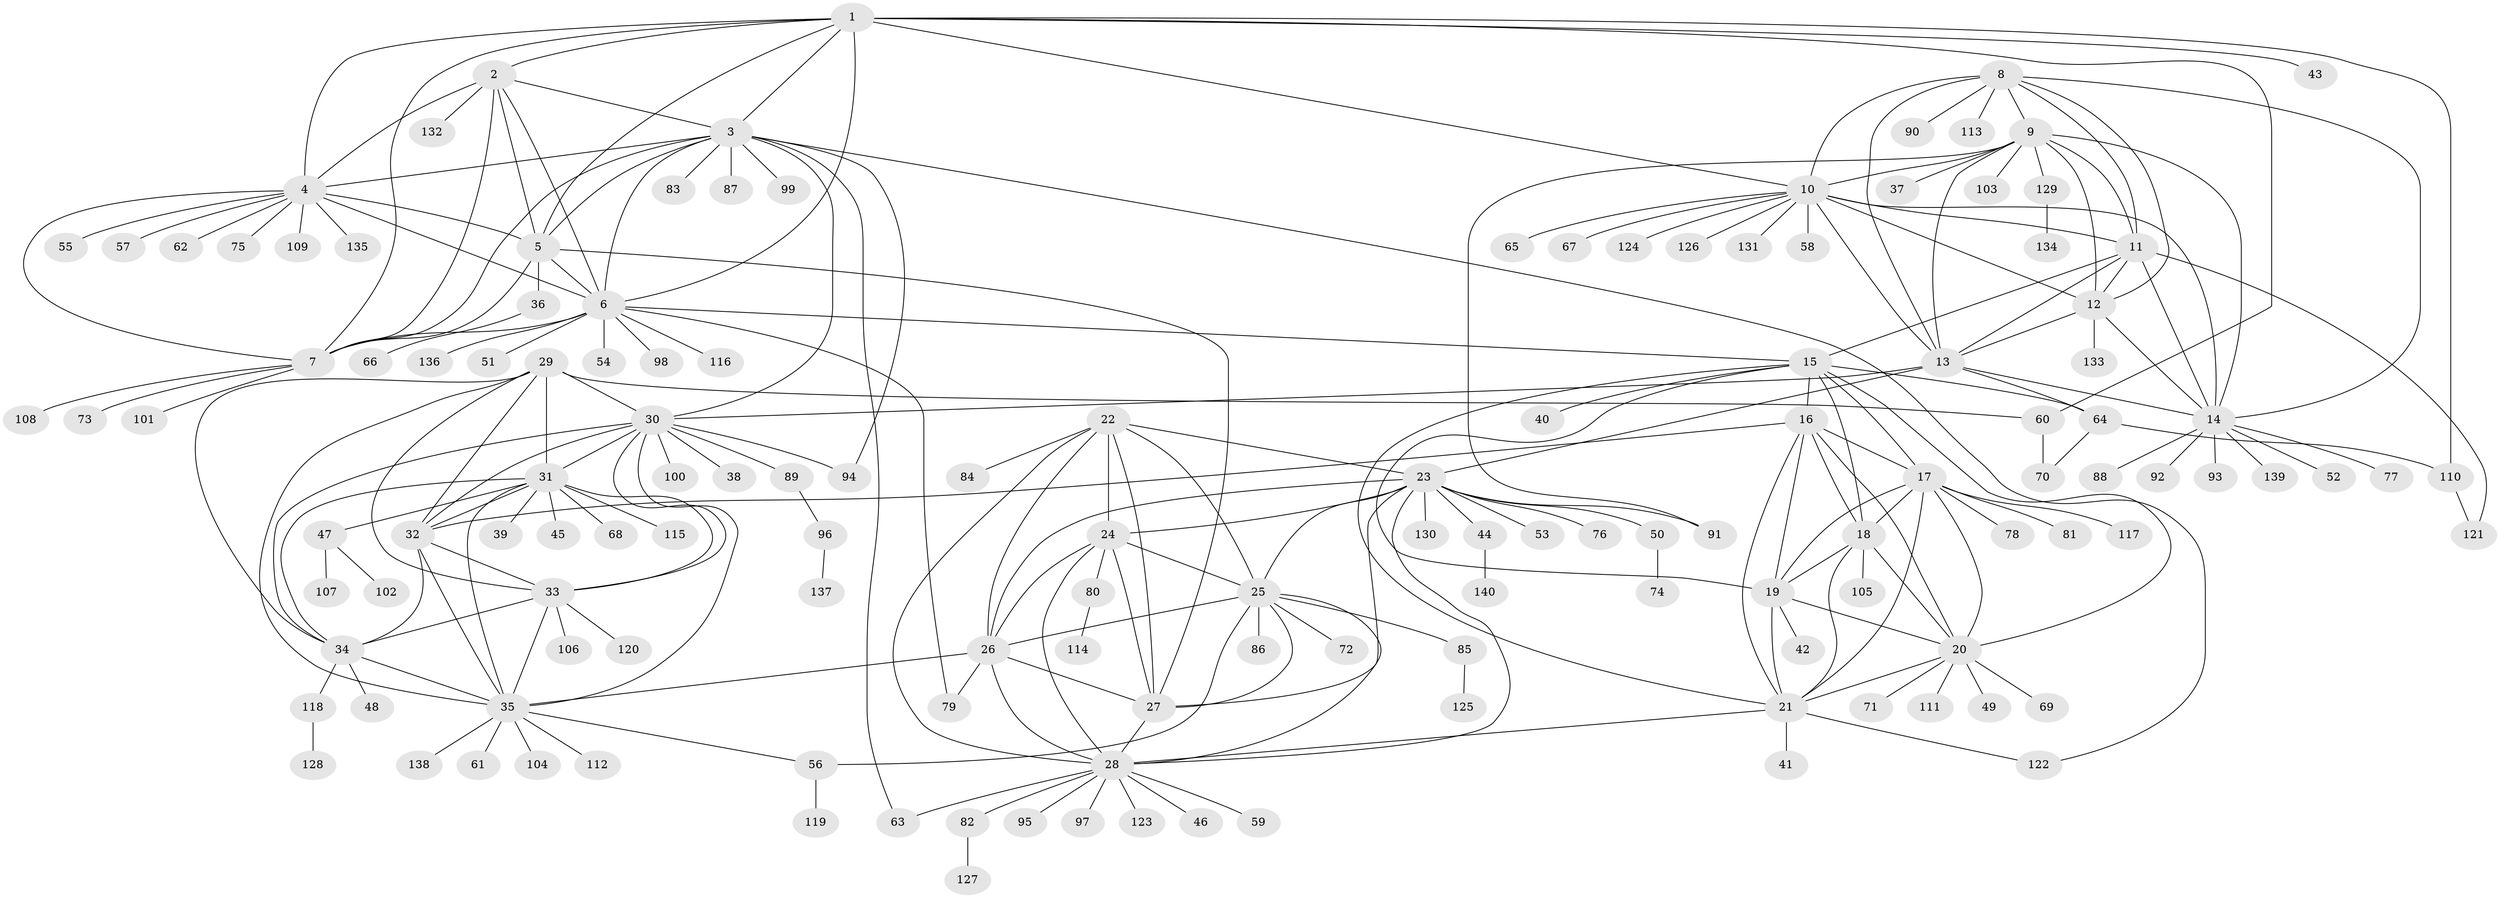 // coarse degree distribution, {8: 0.05714285714285714, 5: 0.07142857142857142, 7: 0.08571428571428572, 6: 0.07142857142857142, 11: 0.02857142857142857, 10: 0.04285714285714286, 4: 0.05714285714285714, 9: 0.014285714285714285, 1: 0.44285714285714284, 2: 0.11428571428571428, 3: 0.014285714285714285}
// Generated by graph-tools (version 1.1) at 2025/52/03/04/25 22:52:25]
// undirected, 140 vertices, 231 edges
graph export_dot {
  node [color=gray90,style=filled];
  1;
  2;
  3;
  4;
  5;
  6;
  7;
  8;
  9;
  10;
  11;
  12;
  13;
  14;
  15;
  16;
  17;
  18;
  19;
  20;
  21;
  22;
  23;
  24;
  25;
  26;
  27;
  28;
  29;
  30;
  31;
  32;
  33;
  34;
  35;
  36;
  37;
  38;
  39;
  40;
  41;
  42;
  43;
  44;
  45;
  46;
  47;
  48;
  49;
  50;
  51;
  52;
  53;
  54;
  55;
  56;
  57;
  58;
  59;
  60;
  61;
  62;
  63;
  64;
  65;
  66;
  67;
  68;
  69;
  70;
  71;
  72;
  73;
  74;
  75;
  76;
  77;
  78;
  79;
  80;
  81;
  82;
  83;
  84;
  85;
  86;
  87;
  88;
  89;
  90;
  91;
  92;
  93;
  94;
  95;
  96;
  97;
  98;
  99;
  100;
  101;
  102;
  103;
  104;
  105;
  106;
  107;
  108;
  109;
  110;
  111;
  112;
  113;
  114;
  115;
  116;
  117;
  118;
  119;
  120;
  121;
  122;
  123;
  124;
  125;
  126;
  127;
  128;
  129;
  130;
  131;
  132;
  133;
  134;
  135;
  136;
  137;
  138;
  139;
  140;
  1 -- 2;
  1 -- 3;
  1 -- 4;
  1 -- 5;
  1 -- 6;
  1 -- 7;
  1 -- 10;
  1 -- 43;
  1 -- 60;
  1 -- 110;
  2 -- 3;
  2 -- 4;
  2 -- 5;
  2 -- 6;
  2 -- 7;
  2 -- 132;
  3 -- 4;
  3 -- 5;
  3 -- 6;
  3 -- 7;
  3 -- 30;
  3 -- 63;
  3 -- 83;
  3 -- 87;
  3 -- 94;
  3 -- 99;
  3 -- 122;
  4 -- 5;
  4 -- 6;
  4 -- 7;
  4 -- 55;
  4 -- 57;
  4 -- 62;
  4 -- 75;
  4 -- 109;
  4 -- 135;
  5 -- 6;
  5 -- 7;
  5 -- 27;
  5 -- 36;
  6 -- 7;
  6 -- 15;
  6 -- 51;
  6 -- 54;
  6 -- 79;
  6 -- 98;
  6 -- 116;
  6 -- 136;
  7 -- 73;
  7 -- 101;
  7 -- 108;
  8 -- 9;
  8 -- 10;
  8 -- 11;
  8 -- 12;
  8 -- 13;
  8 -- 14;
  8 -- 90;
  8 -- 113;
  9 -- 10;
  9 -- 11;
  9 -- 12;
  9 -- 13;
  9 -- 14;
  9 -- 37;
  9 -- 91;
  9 -- 103;
  9 -- 129;
  10 -- 11;
  10 -- 12;
  10 -- 13;
  10 -- 14;
  10 -- 58;
  10 -- 65;
  10 -- 67;
  10 -- 124;
  10 -- 126;
  10 -- 131;
  11 -- 12;
  11 -- 13;
  11 -- 14;
  11 -- 15;
  11 -- 121;
  12 -- 13;
  12 -- 14;
  12 -- 133;
  13 -- 14;
  13 -- 23;
  13 -- 30;
  13 -- 64;
  14 -- 52;
  14 -- 77;
  14 -- 88;
  14 -- 92;
  14 -- 93;
  14 -- 139;
  15 -- 16;
  15 -- 17;
  15 -- 18;
  15 -- 19;
  15 -- 20;
  15 -- 21;
  15 -- 40;
  15 -- 64;
  16 -- 17;
  16 -- 18;
  16 -- 19;
  16 -- 20;
  16 -- 21;
  16 -- 32;
  17 -- 18;
  17 -- 19;
  17 -- 20;
  17 -- 21;
  17 -- 78;
  17 -- 81;
  17 -- 117;
  18 -- 19;
  18 -- 20;
  18 -- 21;
  18 -- 105;
  19 -- 20;
  19 -- 21;
  19 -- 42;
  20 -- 21;
  20 -- 49;
  20 -- 69;
  20 -- 71;
  20 -- 111;
  21 -- 28;
  21 -- 41;
  21 -- 122;
  22 -- 23;
  22 -- 24;
  22 -- 25;
  22 -- 26;
  22 -- 27;
  22 -- 28;
  22 -- 84;
  23 -- 24;
  23 -- 25;
  23 -- 26;
  23 -- 27;
  23 -- 28;
  23 -- 44;
  23 -- 50;
  23 -- 53;
  23 -- 76;
  23 -- 91;
  23 -- 130;
  24 -- 25;
  24 -- 26;
  24 -- 27;
  24 -- 28;
  24 -- 80;
  25 -- 26;
  25 -- 27;
  25 -- 28;
  25 -- 56;
  25 -- 72;
  25 -- 85;
  25 -- 86;
  26 -- 27;
  26 -- 28;
  26 -- 35;
  26 -- 79;
  27 -- 28;
  28 -- 46;
  28 -- 59;
  28 -- 63;
  28 -- 82;
  28 -- 95;
  28 -- 97;
  28 -- 123;
  29 -- 30;
  29 -- 31;
  29 -- 32;
  29 -- 33;
  29 -- 34;
  29 -- 35;
  29 -- 60;
  30 -- 31;
  30 -- 32;
  30 -- 33;
  30 -- 34;
  30 -- 35;
  30 -- 38;
  30 -- 89;
  30 -- 94;
  30 -- 100;
  31 -- 32;
  31 -- 33;
  31 -- 34;
  31 -- 35;
  31 -- 39;
  31 -- 45;
  31 -- 47;
  31 -- 68;
  31 -- 115;
  32 -- 33;
  32 -- 34;
  32 -- 35;
  33 -- 34;
  33 -- 35;
  33 -- 106;
  33 -- 120;
  34 -- 35;
  34 -- 48;
  34 -- 118;
  35 -- 56;
  35 -- 61;
  35 -- 104;
  35 -- 112;
  35 -- 138;
  36 -- 66;
  44 -- 140;
  47 -- 102;
  47 -- 107;
  50 -- 74;
  56 -- 119;
  60 -- 70;
  64 -- 70;
  64 -- 110;
  80 -- 114;
  82 -- 127;
  85 -- 125;
  89 -- 96;
  96 -- 137;
  110 -- 121;
  118 -- 128;
  129 -- 134;
}
